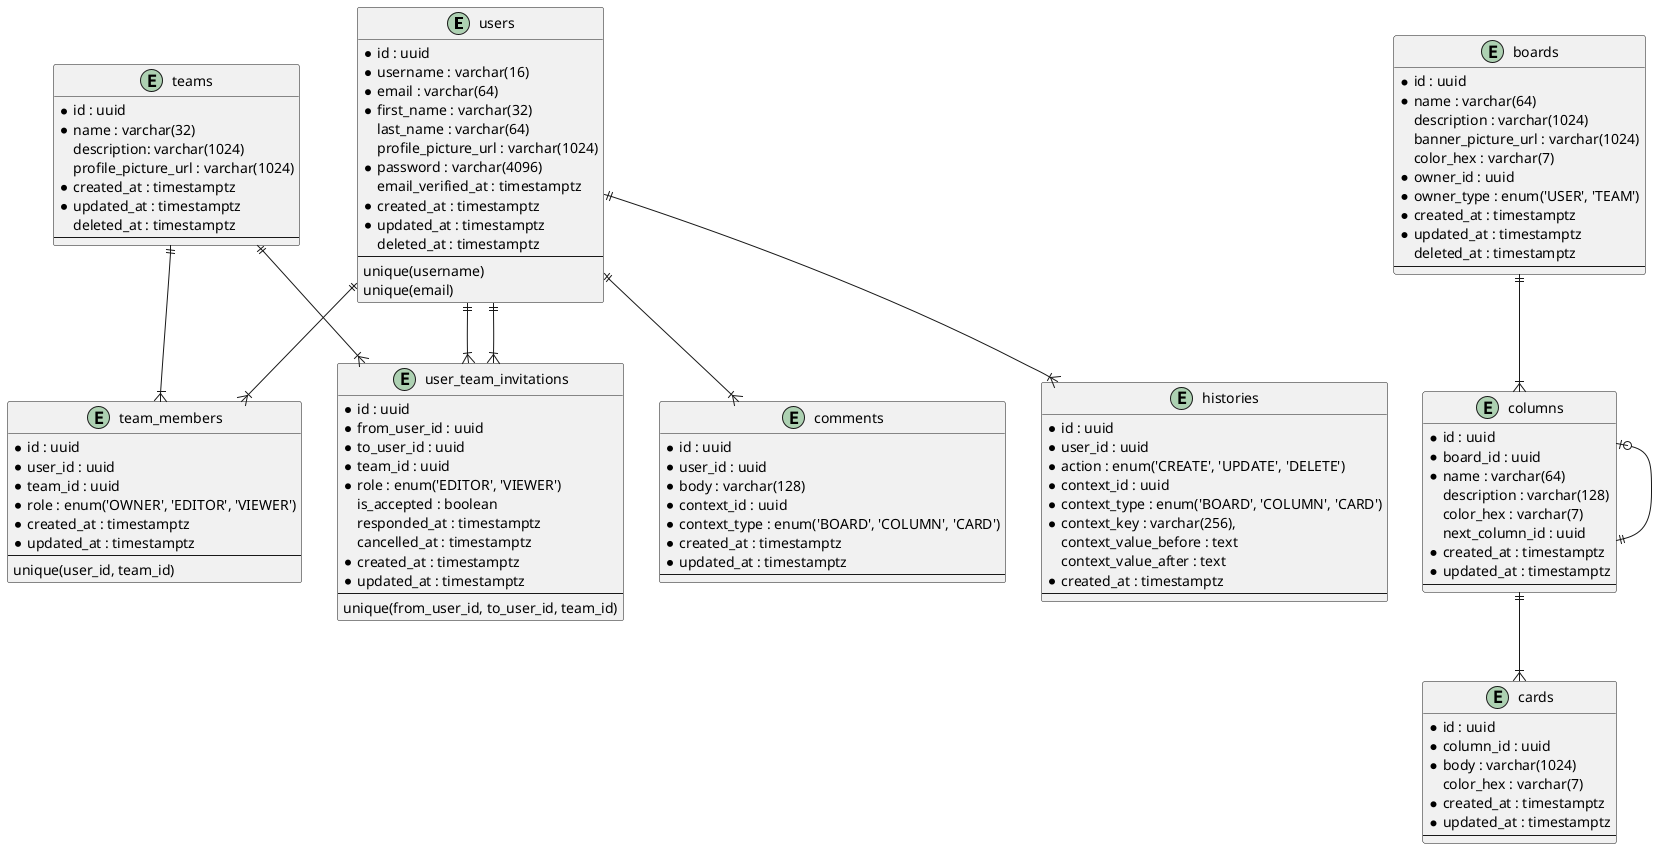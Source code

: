 @startuml Tasque database schema

entity users {
    * id : uuid
    * username : varchar(16)
    * email : varchar(64)
    * first_name : varchar(32)
    last_name : varchar(64)
    profile_picture_url : varchar(1024)
    * password : varchar(4096)
    email_verified_at : timestamptz
    * created_at : timestamptz
    * updated_at : timestamptz
    deleted_at : timestamptz
    --
    unique(username)
    unique(email)
}

entity teams {
    * id : uuid
    * name : varchar(32)
    description: varchar(1024)
    profile_picture_url : varchar(1024)
    * created_at : timestamptz
    * updated_at : timestamptz
    deleted_at : timestamptz
    --
}

entity team_members {
    * id : uuid
    * user_id : uuid
    * team_id : uuid
    * role : enum('OWNER', 'EDITOR', 'VIEWER')
    * created_at : timestamptz
    * updated_at : timestamptz
    --
    unique(user_id, team_id)
}

entity user_team_invitations {
    * id : uuid
    * from_user_id : uuid
    * to_user_id : uuid
    * team_id : uuid
    * role : enum('EDITOR', 'VIEWER')
    is_accepted : boolean
    responded_at : timestamptz
    cancelled_at : timestamptz
    * created_at : timestamptz
    * updated_at : timestamptz
    --
    unique(from_user_id, to_user_id, team_id)
}

entity boards {
    * id : uuid
    * name : varchar(64)
    description : varchar(1024)
    banner_picture_url : varchar(1024)
    color_hex : varchar(7)
    * owner_id : uuid
    * owner_type : enum('USER', 'TEAM')
    * created_at : timestamptz
    * updated_at : timestamptz
    deleted_at : timestamptz
    --
}

entity columns {
    * id : uuid
    * board_id : uuid
    * name : varchar(64)
    description : varchar(128)
    color_hex : varchar(7)
    next_column_id : uuid
    * created_at : timestamptz
    * updated_at : timestamptz
    --
}

entity cards {
    * id : uuid
    * column_id : uuid
    * body : varchar(1024)
    color_hex : varchar(7)
    * created_at : timestamptz
    * updated_at : timestamptz
    --
}

entity comments {
    * id : uuid
    * user_id : uuid
    * body : varchar(128)
    * context_id : uuid
    * context_type : enum('BOARD', 'COLUMN', 'CARD')
    * created_at : timestamptz
    * updated_at : timestamptz
    --
}

entity histories {
    * id : uuid
    * user_id : uuid
    * action : enum('CREATE', 'UPDATE', 'DELETE')
    * context_id : uuid
    * context_type : enum('BOARD', 'COLUMN', 'CARD')
    * context_key : varchar(256),
    context_value_before : text
    context_value_after : text
    * created_at : timestamptz
    --
}

users ||--|{ team_members
teams ||--|{ team_members
users ||--|{ user_team_invitations
users ||--|{ user_team_invitations
teams ||--|{ user_team_invitations
boards ||--|{ columns
columns |o--|| columns
columns ||--|{ cards
users ||--|{ comments
users ||--|{ histories

@enduml